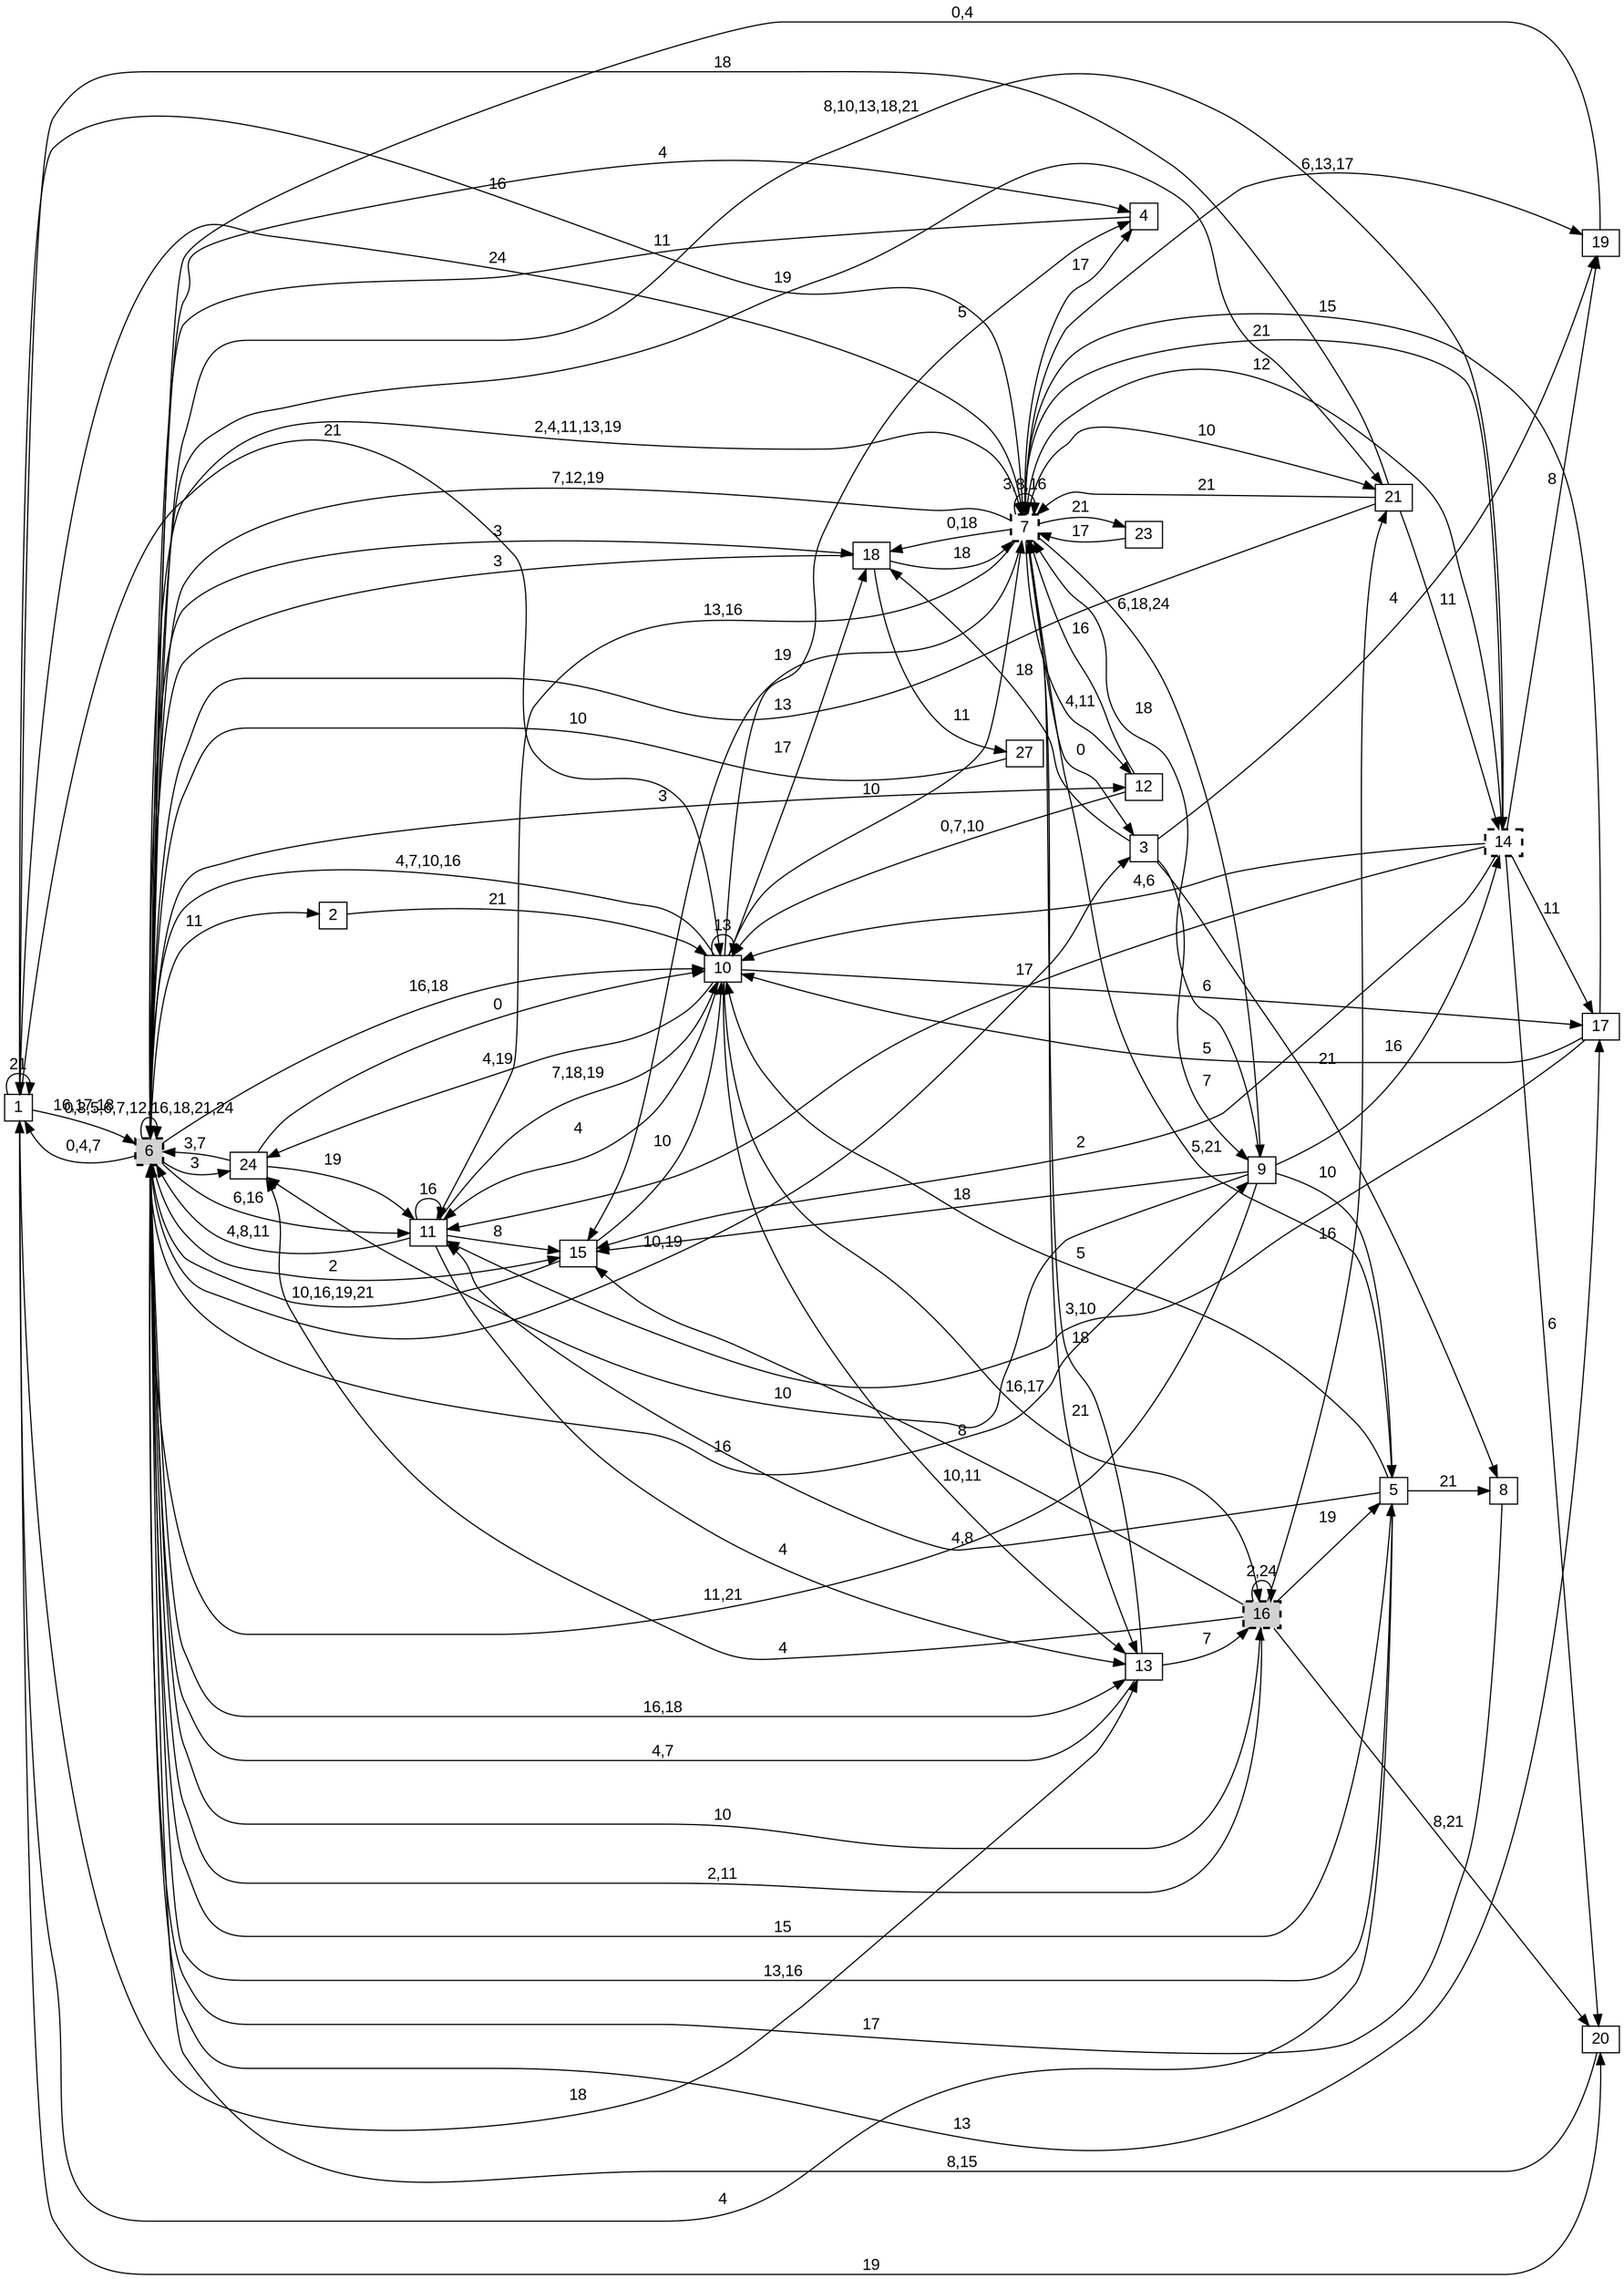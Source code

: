 digraph "NDFA" {
  rankdir=LR
  node [shape=box width=0.1 height=0.1 fontname=Arial]
  edge [fontname=Arial]
/* Estados */
 s1 [label="1" ] /* I:0 F:0 D:0 */
 s2 [label="2" ] /* I:0 F:0 D:0 */
 s3 [label="3" ] /* I:0 F:0 D:0 */
 s4 [label="4" ] /* I:0 F:0 D:0 */
 s5 [label="5" ] /* I:0 F:0 D:0 */
 s6 [label="6" style="filled,bold,dashed"] /* I:1 F:1 D:0 */
 s7 [label="7" style="bold,dashed"] /* I:0 F:1 D:0 */
 s8 [label="8" ] /* I:0 F:0 D:0 */
 s9 [label="9" ] /* I:0 F:0 D:0 */
 s10 [label="10" ] /* I:0 F:0 D:0 */
 s11 [label="11" ] /* I:0 F:0 D:0 */
 s12 [label="12" ] /* I:0 F:0 D:0 */
 s13 [label="13" ] /* I:0 F:0 D:0 */
 s14 [label="14" style="bold,dashed"] /* I:0 F:1 D:0 */
 s15 [label="15" ] /* I:0 F:0 D:0 */
 s16 [label="16" style="filled,bold,dashed"] /* I:1 F:1 D:0 */
 s17 [label="17" ] /* I:0 F:0 D:0 */
 s18 [label="18" ] /* I:0 F:0 D:0 */
 s19 [label="19" ] /* I:0 F:0 D:0 */
 s20 [label="20" ] /* I:0 F:0 D:0 */
 s21 [label="21" ] /* I:0 F:0 D:0 */
 s23 [label="23" ] /* I:0 F:0 D:0 */
 s24 [label="24" ] /* I:0 F:0 D:0 */
 s27 [label="27" ] /* I:0 F:0 D:0 */
/* Transiciones */
  s1 -> s1 [label="21"]
  s1 -> s6 [label="16,17,18"]
  s1 -> s7 [label="16"]
  s1 -> s10 [label="21"]
  s1 -> s13 [label="18"]
  s1 -> s20 [label="19"]
  s2 -> s10 [label="21"]
  s3 -> s8 [label="21"]
  s3 -> s9 [label="7"]
  s3 -> s18 [label="18"]
  s3 -> s19 [label="4"]
  s4 -> s6 [label="11"]
  s5 -> s1 [label="4"]
  s5 -> s6 [label="13,16"]
  s5 -> s8 [label="21"]
  s5 -> s10 [label="5"]
  s5 -> s11 [label="4,8"]
  s6 -> s1 [label="0,4,7"]
  s6 -> s2 [label="11"]
  s6 -> s3 [label="10,19"]
  s6 -> s4 [label="4"]
  s6 -> s5 [label="15"]
  s6 -> s6 [label="0,3,5,6,7,12,16,18,21,24"]
  s6 -> s7 [label="2,4,11,13,19"]
  s6 -> s9 [label="16"]
  s6 -> s10 [label="16,18"]
  s6 -> s11 [label="6,16"]
  s6 -> s12 [label="3"]
  s6 -> s13 [label="16,18"]
  s6 -> s14 [label="8,10,13,18,21"]
  s6 -> s15 [label="2"]
  s6 -> s16 [label="10"]
  s6 -> s17 [label="13"]
  s6 -> s18 [label="3"]
  s6 -> s21 [label="19"]
  s6 -> s24 [label="3"]
  s7 -> s1 [label="24"]
  s7 -> s3 [label="0"]
  s7 -> s4 [label="17"]
  s7 -> s5 [label="5,21"]
  s7 -> s6 [label="7,12,19"]
  s7 -> s7 [label="3,8,16"]
  s7 -> s9 [label="6,18,24"]
  s7 -> s11 [label="13,16"]
  s7 -> s12 [label="4,11"]
  s7 -> s13 [label="21"]
  s7 -> s14 [label="21"]
  s7 -> s15 [label="19"]
  s7 -> s18 [label="0,18"]
  s7 -> s19 [label="6,13,17"]
  s7 -> s21 [label="10"]
  s7 -> s23 [label="21"]
  s8 -> s6 [label="17"]
  s9 -> s5 [label="10"]
  s9 -> s6 [label="11,21"]
  s9 -> s7 [label="18"]
  s9 -> s14 [label="16"]
  s9 -> s15 [label="18"]
  s9 -> s24 [label="10"]
  s10 -> s4 [label="5"]
  s10 -> s6 [label="4,7,10,16"]
  s10 -> s7 [label="10"]
  s10 -> s10 [label="13"]
  s10 -> s11 [label="4"]
  s10 -> s13 [label="10,11"]
  s10 -> s16 [label="16,17"]
  s10 -> s17 [label="6"]
  s10 -> s18 [label="17"]
  s10 -> s24 [label="4,19"]
  s11 -> s6 [label="4,8,11"]
  s11 -> s10 [label="7,18,19"]
  s11 -> s11 [label="16"]
  s11 -> s13 [label="4"]
  s11 -> s15 [label="8"]
  s12 -> s7 [label="16"]
  s12 -> s10 [label="0,7,10"]
  s13 -> s6 [label="4,7"]
  s13 -> s7 [label="18"]
  s13 -> s16 [label="7"]
  s14 -> s7 [label="12"]
  s14 -> s10 [label="4,6"]
  s14 -> s11 [label="17"]
  s14 -> s15 [label="2"]
  s14 -> s17 [label="11"]
  s14 -> s19 [label="8"]
  s14 -> s20 [label="6"]
  s15 -> s6 [label="10,16,19,21"]
  s15 -> s10 [label="10"]
  s16 -> s5 [label="19"]
  s16 -> s6 [label="2,11"]
  s16 -> s15 [label="8"]
  s16 -> s16 [label="2,24"]
  s16 -> s20 [label="8,21"]
  s16 -> s21 [label="16"]
  s16 -> s24 [label="4"]
  s17 -> s7 [label="15"]
  s17 -> s10 [label="5"]
  s17 -> s11 [label="3,10"]
  s18 -> s6 [label="3"]
  s18 -> s7 [label="18"]
  s18 -> s27 [label="11"]
  s19 -> s6 [label="0,4"]
  s20 -> s6 [label="8,15"]
  s21 -> s1 [label="18"]
  s21 -> s6 [label="13"]
  s21 -> s7 [label="21"]
  s21 -> s14 [label="11"]
  s23 -> s7 [label="17"]
  s24 -> s6 [label="3,7"]
  s24 -> s10 [label="0"]
  s24 -> s11 [label="19"]
  s27 -> s6 [label="10"]
}
